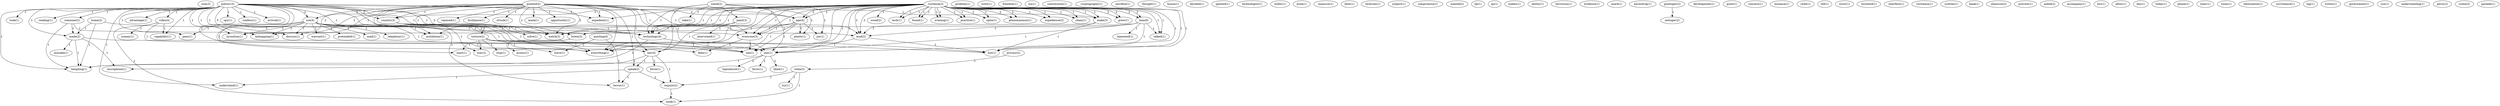 digraph G {
  com [ label="com(3)" ];
  home [ label="home(2)" ];
  made [ label="made(2)" ];
  technology [ label="technology(4)" ];
  tempting [ label="tempting(1)" ];
  police [ label="police(10)" ];
  someone [ label="someone(2)" ];
  expedient [ label="expedient(1)" ];
  use [ label="use(4)" ];
  country [ label="country(3)" ];
  age [ label="age(4)" ];
  watch [ label="watch(3)" ];
  mutilation [ label="mutilation(1)" ];
  video [ label="video(4)" ];
  spy [ label="spy(1)" ];
  confess [ label="confess(1)" ];
  invention [ label="invention(1)" ];
  arrived [ label="arrived(1)" ];
  capability [ label="capability(1)" ];
  everything [ label="everything(1)" ];
  took [ label="took(1)" ];
  kidnapping [ label="kidnapping(1)" ];
  reading [ label="reading(1)" ];
  discuss [ label="discuss(1)" ];
  peer [ label="peer(1)" ];
  listen [ label="listen(3)" ];
  one [ label="one(1)" ];
  understand [ label="understand(1)" ];
  advantage [ label="advantage(1)" ];
  mud [ label="mud(2)" ];
  see [ label="see(1)" ];
  hut [ label="hut(1)" ];
  problem [ label="problem(1)" ];
  scott [ label="scott(1)" ];
  freedom [ label="freedom(1)" ];
  isn [ label="isn(1)" ];
  pointed [ label="pointed(4)" ];
  rejoiced [ label="rejoiced(1)" ];
  brulliance [ label="brulliance(1)" ];
  struck [ label="struck(1)" ];
  law [ label="law(4)" ];
  everyone [ label="everyone(3)" ];
  mask [ label="mask(1)" ];
  speak [ label="speak(2)" ];
  opportunity [ label="opportunity(1)" ];
  make [ label="make(3)" ];
  terror [ label="terror(1)" ];
  constitution [ label="constitution(1)" ];
  ruritania [ label="ruritania(3)" ];
  wood [ label="wood(2)" ];
  tech [ label="tech(1)" ];
  found [ label="found(1)" ];
  evening [ label="evening(1)" ];
  practice [ label="practice(1)" ];
  spite [ label="spite(1)" ];
  phenonmenon [ label="phenonmenon(1)" ];
  expedience [ label="expedience(2)" ];
  sham [ label="sham(1)" ];
  man [ label="man(6)" ];
  talked [ label="talked(1)" ];
  grew [ label="grew(1)" ];
  cryptography [ label="cryptography(1)" ];
  sacrifice [ label="sacrifice(1)" ];
  thought [ label="thought(1)" ];
  house [ label="house(1)" ];
  decided [ label="decided(1)" ];
  warrant [ label="warrant(1)" ];
  pretended [ label="pretended(1)" ];
  mail [ label="mail(1)" ];
  didn [ label="didn(1)" ];
  telephony [ label="telephony(1)" ];
  start [ label="start(1)" ];
  solve [ label="solve(1)" ];
  torture [ label="torture(2)" ];
  way [ label="way(2)" ];
  ruritania [ label="ruritania(3)" ];
  painted [ label="painted(1)" ];
  technologist [ label="technologist(1)" ];
  miller [ label="miller(1)" ];
  mine [ label="mine(1)" ];
  plenty [ label="plenty(1)" ];
  joy [ label="joy(1)" ];
  measure [ label="measure(1)" ];
  noted [ label="noted(2)" ];
  paint [ label="paint(3)" ];
  take [ label="take(1)" ];
  intervened [ label="intervened(1)" ];
  dent [ label="dent(1)" ];
  techcom [ label="techcom(1)" ];
  subject [ label="subject(1)" ];
  privacy [ label="privacy(2)" ];
  state [ label="state(2)" ];
  microphone [ label="microphone(1)" ];
  mistake [ label="mistake(1)" ];
  compromise [ label="compromise(1)" ];
  cranny [ label="cranny(1)" ];
  nook [ label="nook(1)" ];
  require [ label="require(2)" ];
  force [ label="force(1)" ];
  wanted [ label="wanted(2)" ];
  lip [ label="lip(1)" ];
  go [ label="go(1)" ];
  try [ label="try(1)" ];
  makes [ label="makes(1)" ];
  ability [ label="ability(1)" ];
  terrorism [ label="terrorism(1)" ];
  evidence [ label="evidence(1)" ];
  snark [ label="snark(1)" ];
  eavesdrop [ label="eavesdrop(1)" ];
  pmetzger [ label="pmetzger(2)" ];
  metzger [ label="metzger(2)" ];
  development [ label="development(1)" ];
  point [ label="point(1)" ];
  concern [ label="concern(1)" ];
  instance [ label="instance(1)" ];
  child [ label="child(1)" ];
  tell [ label="tell(1)" ];
  cover [ label="cover(1)" ];
  invented [ label="invented(1)" ];
  interfere [ label="interfere(1)" ];
  ruritainia [ label="ruritainia(1)" ];
  scottmi [ label="scottmi(1)" ];
  bank [ label="bank(1)" ];
  lamented [ label="lamented(1)" ];
  shearson [ label="shearson(2)" ];
  prevent [ label="prevent(1)" ];
  asked [ label="asked(2)" ];
  accompany [ label="accompany(1)" ];
  exc [ label="exc(1)" ];
  allow [ label="allow(1)" ];
  day [ label="day(1)" ];
  today [ label="today(1)" ];
  access [ label="access(1)" ];
  phone [ label="phone(1)" ];
  wear [ label="wear(1)" ];
  room [ label="room(1)" ];
  stop [ label="stop(1)" ];
  wave [ label="wave(1)" ];
  information [ label="information(1)" ];
  legislature [ label="legislature(1)" ];
  favor [ label="favor(1)" ];
  liked [ label="liked(1)" ];
  surveilance [ label="surveilance(1)" ];
  tap [ label="tap(1)" ];
  writes [ label="writes(1)" ];
  government [ label="government(1)" ];
  run [ label="run(1)" ];
  quisling [ label="quisling(4)" ];
  understanding [ label="understanding(1)" ];
  perry [ label="perry(2)" ];
  crime [ label="crime(2)" ];
  parable [ label="parable(1)" ];
  home -> made [ label="1" ];
  home -> technology [ label="1" ];
  home -> tempting [ label="1" ];
  police -> someone [ label="1" ];
  police -> expedient [ label="2" ];
  police -> use [ label="2" ];
  police -> country [ label="2" ];
  police -> age [ label="2" ];
  police -> watch [ label="3" ];
  police -> mutilation [ label="1" ];
  police -> made [ label="1" ];
  police -> video [ label="1" ];
  police -> spy [ label="1" ];
  police -> confess [ label="1" ];
  police -> invention [ label="1" ];
  police -> technology [ label="1" ];
  police -> arrived [ label="1" ];
  police -> capability [ label="1" ];
  police -> everything [ label="2" ];
  police -> took [ label="1" ];
  police -> kidnapping [ label="1" ];
  police -> reading [ label="1" ];
  police -> discuss [ label="1" ];
  police -> peer [ label="1" ];
  police -> listen [ label="1" ];
  police -> one [ label="1" ];
  police -> tempting [ label="1" ];
  police -> understand [ label="1" ];
  police -> advantage [ label="1" ];
  police -> mud [ label="2" ];
  police -> see [ label="1" ];
  police -> hut [ label="2" ];
  pointed -> rejoiced [ label="1" ];
  pointed -> brulliance [ label="1" ];
  pointed -> expedient [ label="1" ];
  pointed -> use [ label="2" ];
  pointed -> country [ label="1" ];
  pointed -> struck [ label="1" ];
  pointed -> age [ label="1" ];
  pointed -> watch [ label="1" ];
  pointed -> mutilation [ label="2" ];
  pointed -> law [ label="1" ];
  pointed -> invention [ label="2" ];
  pointed -> everyone [ label="1" ];
  pointed -> mask [ label="1" ];
  pointed -> speak [ label="1" ];
  pointed -> opportunity [ label="1" ];
  pointed -> everything [ label="1" ];
  pointed -> kidnapping [ label="2" ];
  pointed -> make [ label="1" ];
  pointed -> discuss [ label="2" ];
  pointed -> listen [ label="2" ];
  pointed -> mud [ label="1" ];
  pointed -> hut [ label="1" ];
  pointed -> terror [ label="1" ];
  ruritania -> wood [ label="1" ];
  ruritania -> expedient [ label="1" ];
  ruritania -> country [ label="1" ];
  ruritania -> tech [ label="1" ];
  ruritania -> found [ label="1" ];
  ruritania -> age [ label="2" ];
  ruritania -> watch [ label="1" ];
  ruritania -> evening [ label="1" ];
  ruritania -> practice [ label="1" ];
  ruritania -> spite [ label="1" ];
  ruritania -> everyone [ label="1" ];
  ruritania -> phenonmenon [ label="2" ];
  ruritania -> expedience [ label="1" ];
  ruritania -> technology [ label="1" ];
  ruritania -> sham [ label="1" ];
  ruritania -> everything [ label="1" ];
  ruritania -> make [ label="1" ];
  ruritania -> man [ label="2" ];
  ruritania -> talked [ label="1" ];
  ruritania -> grew [ label="2" ];
  ruritania -> one [ label="1" ];
  ruritania -> mud [ label="2" ];
  ruritania -> see [ label="1" ];
  ruritania -> hut [ label="1" ];
  someone -> made [ label="1" ];
  someone -> technology [ label="1" ];
  someone -> tempting [ label="1" ];
  use -> watch [ label="1" ];
  use -> mutilation [ label="1" ];
  use -> warrant [ label="1" ];
  use -> pretended [ label="1" ];
  use -> invention [ label="1" ];
  use -> everyone [ label="1" ];
  use -> mail [ label="1" ];
  use -> didn [ label="1" ];
  use -> kidnapping [ label="1" ];
  use -> telephony [ label="1" ];
  use -> discuss [ label="1" ];
  use -> peer [ label="1" ];
  use -> start [ label="1" ];
  use -> see [ label="1" ];
  country -> solve [ label="1" ];
  country -> watch [ label="1" ];
  country -> everything [ label="1" ];
  country -> torture [ label="1" ];
  country -> way [ label="1" ];
  ruritania -> tech [ label="1" ];
  ruritania -> found [ label="1" ];
  ruritania -> age [ label="2" ];
  ruritania -> watch [ label="1" ];
  ruritania -> evening [ label="1" ];
  ruritania -> practice [ label="1" ];
  ruritania -> spite [ label="1" ];
  ruritania -> everyone [ label="1" ];
  ruritania -> phenonmenon [ label="2" ];
  ruritania -> expedience [ label="1" ];
  ruritania -> technology [ label="1" ];
  ruritania -> sham [ label="1" ];
  ruritania -> everything [ label="1" ];
  ruritania -> make [ label="1" ];
  ruritania -> man [ label="2" ];
  ruritania -> talked [ label="1" ];
  ruritania -> grew [ label="2" ];
  ruritania -> one [ label="1" ];
  ruritania -> mud [ label="2" ];
  ruritania -> see [ label="1" ];
  ruritania -> hut [ label="1" ];
  age -> watch [ label="1" ];
  age -> everyone [ label="1" ];
  age -> everything [ label="1" ];
  age -> plenty [ label="1" ];
  age -> joy [ label="1" ];
  age -> see [ label="1" ];
  watch -> everything [ label="1" ];
  noted -> paint [ label="1" ];
  noted -> take [ label="1" ];
  noted -> law [ label="1" ];
  noted -> technology [ label="1" ];
  noted -> plenty [ label="1" ];
  noted -> joy [ label="1" ];
  noted -> one [ label="1" ];
  paint -> intervened [ label="1" ];
  paint -> law [ label="1" ];
  paint -> technology [ label="1" ];
  privacy -> state [ label="1" ];
  made -> law [ label="1" ];
  made -> microphone [ label="1" ];
  made -> mistake [ label="1" ];
  made -> tempting [ label="1" ];
  video -> cranny [ label="1" ];
  video -> capability [ label="1" ];
  video -> nook [ label="1" ];
  video -> one [ label="1" ];
  law -> microphone [ label="1" ];
  law -> speak [ label="1" ];
  law -> require [ label="1" ];
  law -> force [ label="1" ];
  state -> require [ label="1" ];
  state -> nook [ label="1" ];
  state -> try [ label="1" ];
  everyone -> didn [ label="1" ];
  everyone -> see [ label="1" ];
  technology -> tempting [ label="1" ];
  technology -> see [ label="1" ];
  speak -> require [ label="2" ];
  speak -> understand [ label="1" ];
  speak -> terror [ label="1" ];
  pmetzger -> metzger [ label="1" ];
  require -> nook [ label="1" ];
  make -> mud [ label="1" ];
  make -> hut [ label="1" ];
  man -> talked [ label="1" ];
  man -> lamented [ label="1" ];
  man -> listen [ label="1" ];
  man -> one [ label="1" ];
  man -> mud [ label="1" ];
  man -> hut [ label="1" ];
  listen -> access [ label="1" ];
  listen -> start [ label="1" ];
  torture -> one [ label="1" ];
  torture -> stop [ label="1" ];
  torture -> way [ label="1" ];
  torture -> wave [ label="1" ];
  one -> tempting [ label="1" ];
  one -> legislature [ label="2" ];
  one -> favor [ label="2" ];
  one -> liked [ label="2" ];
  mud -> see [ label="1" ];
  mud -> hut [ label="1" ];
  quisling -> terror [ label="1" ];
  quisling -> wave [ label="1" ];
}
